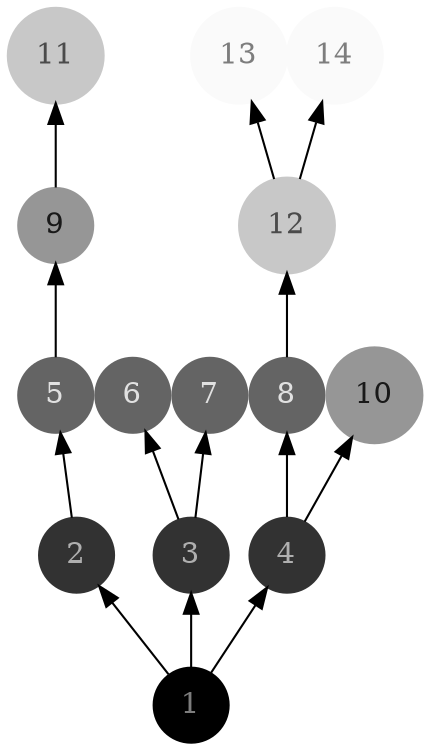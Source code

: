 digraph G { 
graph [ordering= "out", layout="dot", rankdir="BT", nodesep=0.00  ] 
1 [shape="circle", style="filled" , fillcolor="#000000", color="#000000", fontcolor="#7D7D7D" ];
2 [shape="circle", style="filled" , fillcolor="#323232", color="#323232", fontcolor="#AFAFAF" ];
3 [shape="circle", style="filled" , fillcolor="#323232", color="#323232", fontcolor="#AFAFAF" ];
4 [shape="circle", style="filled" , fillcolor="#323232", color="#323232", fontcolor="#AFAFAF" ];
5 [shape="circle", style="filled" , fillcolor="#646464", color="#646464", fontcolor="#E1E1E1" ];
6 [shape="circle", style="filled" , fillcolor="#646464", color="#646464", fontcolor="#E1E1E1" ];
7 [shape="circle", style="filled" , fillcolor="#646464", color="#646464", fontcolor="#E1E1E1" ];
8 [shape="circle", style="filled" , fillcolor="#646464", color="#646464", fontcolor="#E1E1E1" ];
9 [shape="circle", style="filled" , fillcolor="#969696", color="#969696", fontcolor="#191919" ];
10 [shape="circle", style="filled" , fillcolor="#969696", color="#969696", fontcolor="#191919" ];
11 [shape="circle", style="filled" , fillcolor="#C8C8C8", color="#C8C8C8", fontcolor="#4B4B4B" ];
12 [shape="circle", style="filled" , fillcolor="#C8C8C8", color="#C8C8C8", fontcolor="#4B4B4B" ];
13 [shape="circle", style="filled" , fillcolor="#FAFAFA", color="#FAFAFA", fontcolor="#7D7D7D" ];
14 [shape="circle", style="filled" , fillcolor="#FAFAFA", color="#FAFAFA", fontcolor="#7D7D7D" ];
1 -> 2 [ color="#000000"];
1 -> 3 [ color="#000000"];
1 -> 4 [ color="#000000"];
2 -> 5 [ color="#000000"];
3 -> 6 [ color="#000000"];
3 -> 7 [ color="#000000"];
4 -> 8 [ color="#000000"];
4 -> 10 [ color="#000000"];
5 -> 9 [ color="#000000"];
8 -> 12 [ color="#000000"];
9 -> 11 [ color="#000000"];
12 -> 13 [ color="#000000"];
12 -> 14 [ color="#000000"];
}